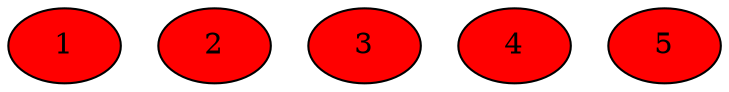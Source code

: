 strict digraph ADTTOXML {
  node[color=black, shape=ellipse, style=filled, fillcolor=white]
  1 [label="1", fillcolor=red]
  2 [label="2", fillcolor=red]
  3 [label="3", fillcolor=red]
  4 [label="4", fillcolor=red]
  5 [label="5", fillcolor=red]
}
